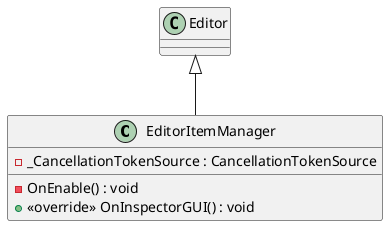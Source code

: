 @startuml
class EditorItemManager {
    - _CancellationTokenSource : CancellationTokenSource
    - OnEnable() : void
    + <<override>> OnInspectorGUI() : void
}
Editor <|-- EditorItemManager
@enduml
